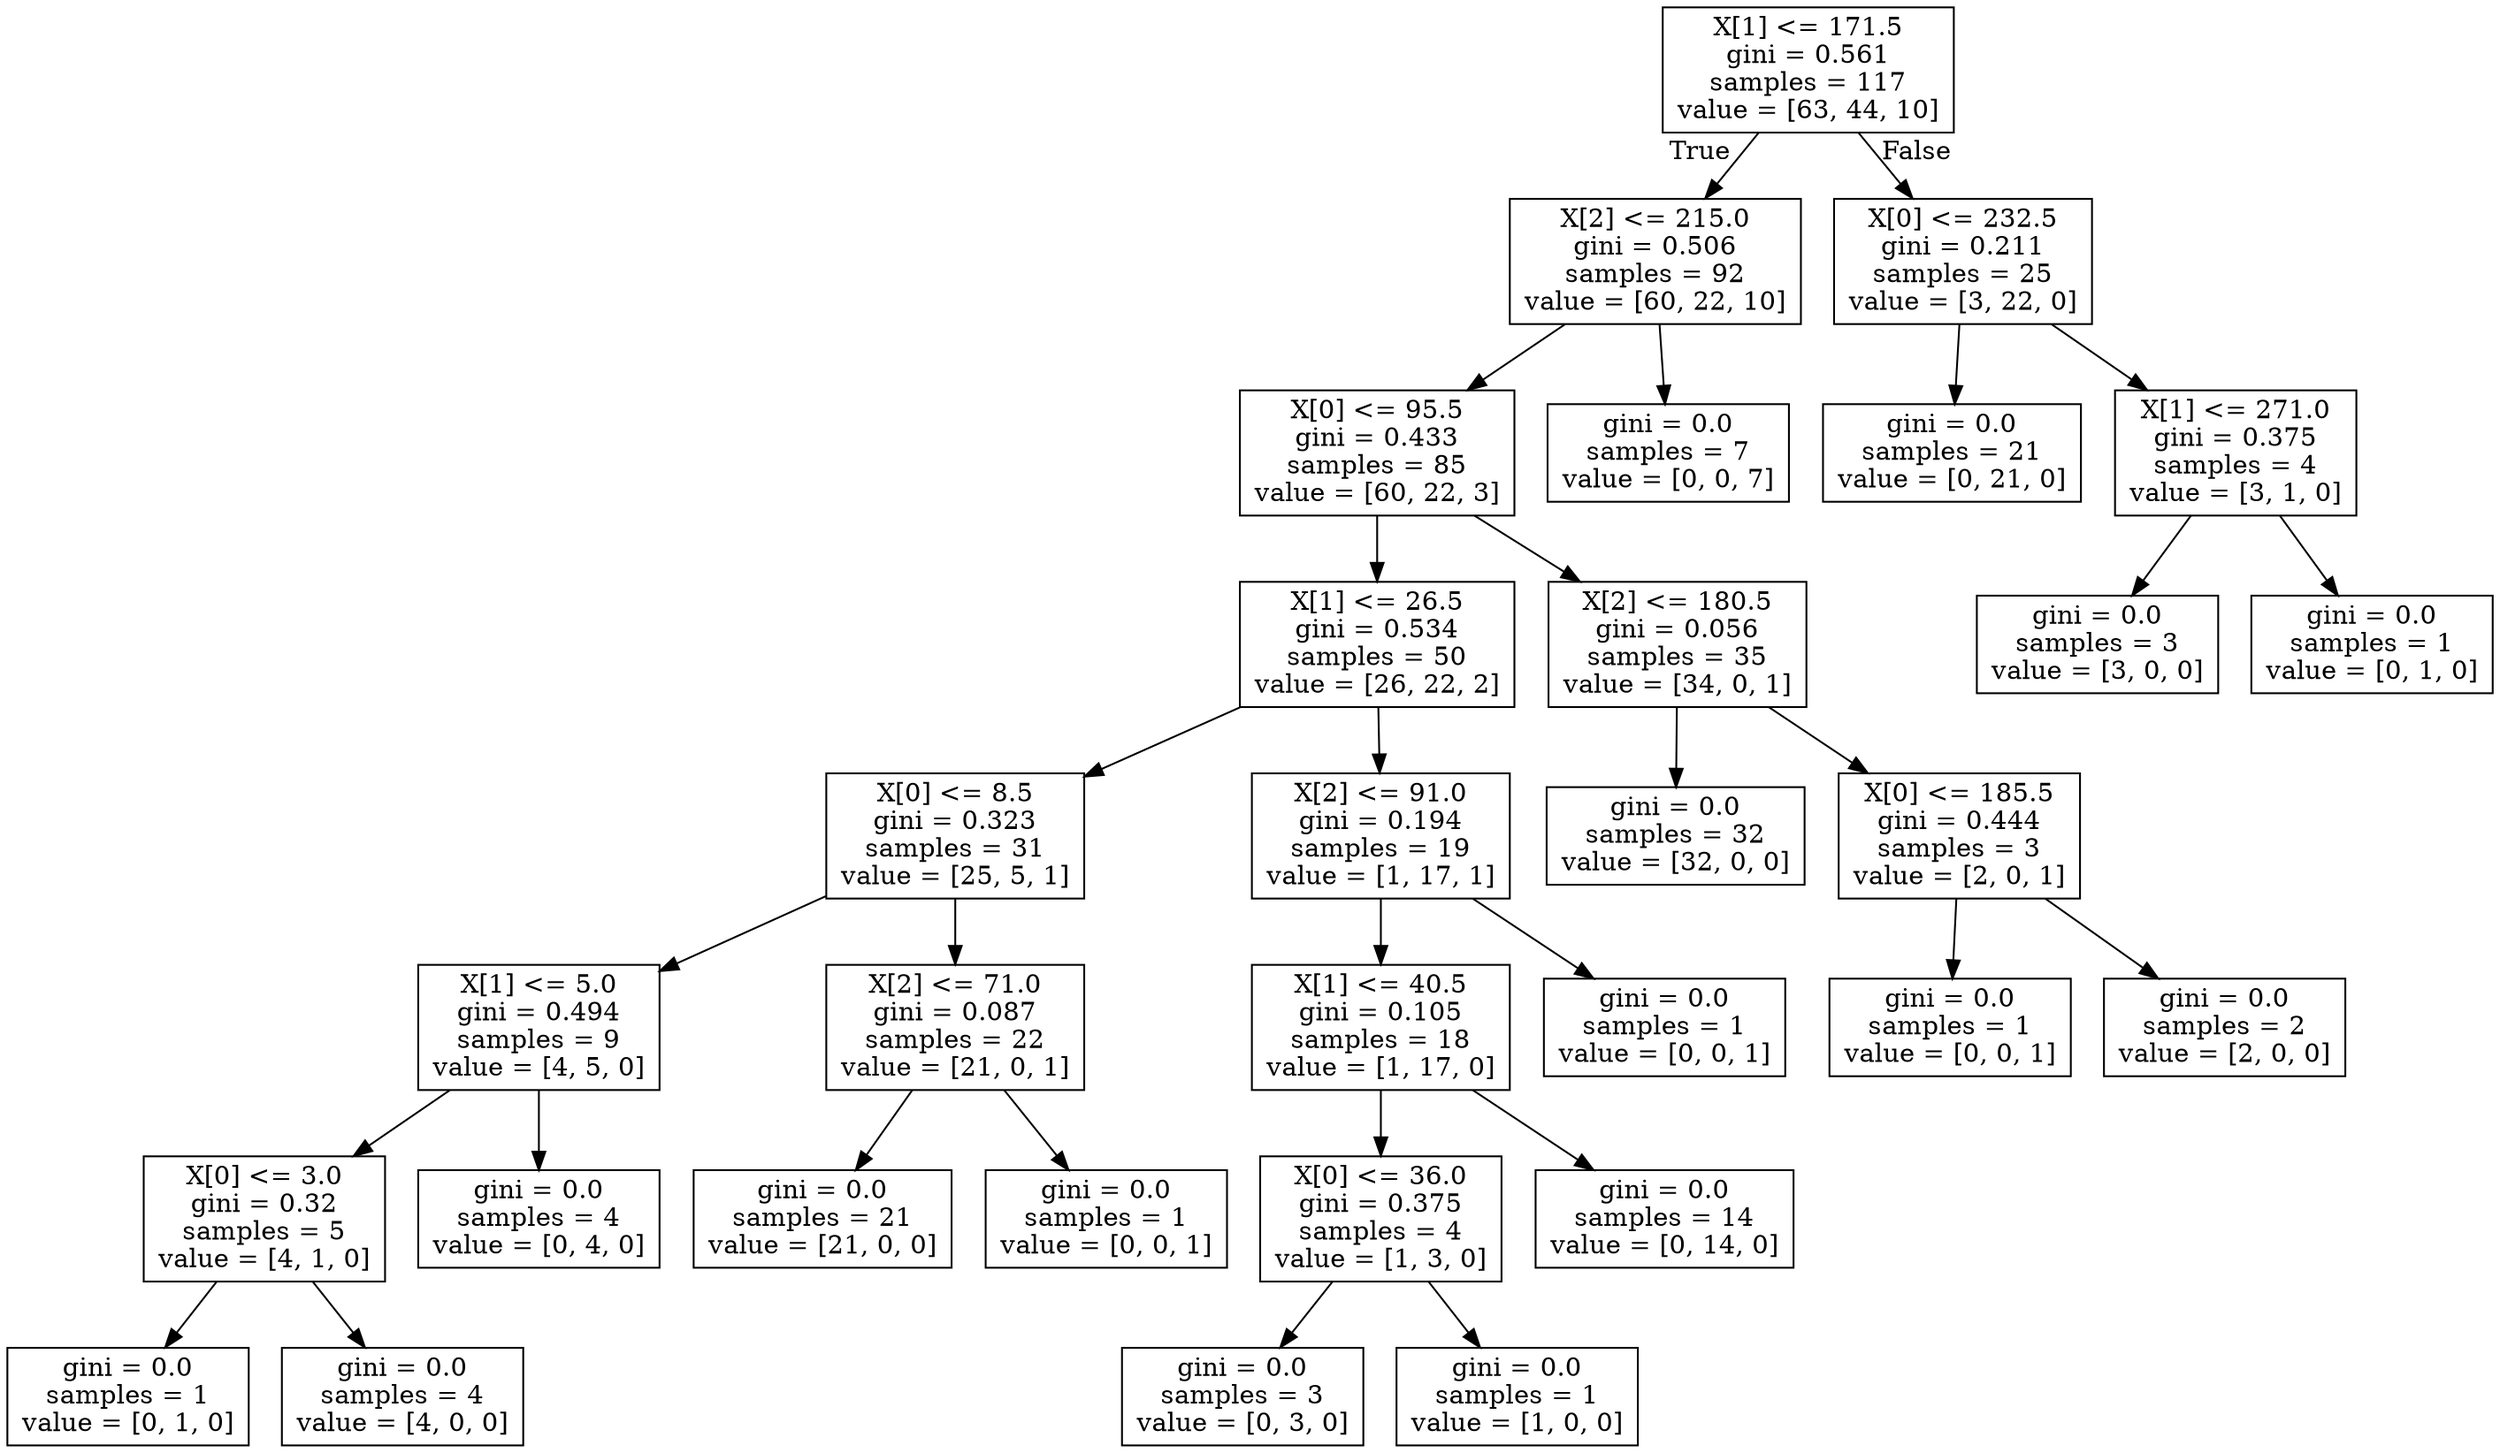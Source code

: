 digraph Tree {
node [shape=box] ;
0 [label="X[1] <= 171.5\ngini = 0.561\nsamples = 117\nvalue = [63, 44, 10]"] ;
1 [label="X[2] <= 215.0\ngini = 0.506\nsamples = 92\nvalue = [60, 22, 10]"] ;
0 -> 1 [labeldistance=2.5, labelangle=45, headlabel="True"] ;
2 [label="X[0] <= 95.5\ngini = 0.433\nsamples = 85\nvalue = [60, 22, 3]"] ;
1 -> 2 ;
3 [label="X[1] <= 26.5\ngini = 0.534\nsamples = 50\nvalue = [26, 22, 2]"] ;
2 -> 3 ;
4 [label="X[0] <= 8.5\ngini = 0.323\nsamples = 31\nvalue = [25, 5, 1]"] ;
3 -> 4 ;
5 [label="X[1] <= 5.0\ngini = 0.494\nsamples = 9\nvalue = [4, 5, 0]"] ;
4 -> 5 ;
6 [label="X[0] <= 3.0\ngini = 0.32\nsamples = 5\nvalue = [4, 1, 0]"] ;
5 -> 6 ;
7 [label="gini = 0.0\nsamples = 1\nvalue = [0, 1, 0]"] ;
6 -> 7 ;
8 [label="gini = 0.0\nsamples = 4\nvalue = [4, 0, 0]"] ;
6 -> 8 ;
9 [label="gini = 0.0\nsamples = 4\nvalue = [0, 4, 0]"] ;
5 -> 9 ;
10 [label="X[2] <= 71.0\ngini = 0.087\nsamples = 22\nvalue = [21, 0, 1]"] ;
4 -> 10 ;
11 [label="gini = 0.0\nsamples = 21\nvalue = [21, 0, 0]"] ;
10 -> 11 ;
12 [label="gini = 0.0\nsamples = 1\nvalue = [0, 0, 1]"] ;
10 -> 12 ;
13 [label="X[2] <= 91.0\ngini = 0.194\nsamples = 19\nvalue = [1, 17, 1]"] ;
3 -> 13 ;
14 [label="X[1] <= 40.5\ngini = 0.105\nsamples = 18\nvalue = [1, 17, 0]"] ;
13 -> 14 ;
15 [label="X[0] <= 36.0\ngini = 0.375\nsamples = 4\nvalue = [1, 3, 0]"] ;
14 -> 15 ;
16 [label="gini = 0.0\nsamples = 3\nvalue = [0, 3, 0]"] ;
15 -> 16 ;
17 [label="gini = 0.0\nsamples = 1\nvalue = [1, 0, 0]"] ;
15 -> 17 ;
18 [label="gini = 0.0\nsamples = 14\nvalue = [0, 14, 0]"] ;
14 -> 18 ;
19 [label="gini = 0.0\nsamples = 1\nvalue = [0, 0, 1]"] ;
13 -> 19 ;
20 [label="X[2] <= 180.5\ngini = 0.056\nsamples = 35\nvalue = [34, 0, 1]"] ;
2 -> 20 ;
21 [label="gini = 0.0\nsamples = 32\nvalue = [32, 0, 0]"] ;
20 -> 21 ;
22 [label="X[0] <= 185.5\ngini = 0.444\nsamples = 3\nvalue = [2, 0, 1]"] ;
20 -> 22 ;
23 [label="gini = 0.0\nsamples = 1\nvalue = [0, 0, 1]"] ;
22 -> 23 ;
24 [label="gini = 0.0\nsamples = 2\nvalue = [2, 0, 0]"] ;
22 -> 24 ;
25 [label="gini = 0.0\nsamples = 7\nvalue = [0, 0, 7]"] ;
1 -> 25 ;
26 [label="X[0] <= 232.5\ngini = 0.211\nsamples = 25\nvalue = [3, 22, 0]"] ;
0 -> 26 [labeldistance=2.5, labelangle=-45, headlabel="False"] ;
27 [label="gini = 0.0\nsamples = 21\nvalue = [0, 21, 0]"] ;
26 -> 27 ;
28 [label="X[1] <= 271.0\ngini = 0.375\nsamples = 4\nvalue = [3, 1, 0]"] ;
26 -> 28 ;
29 [label="gini = 0.0\nsamples = 3\nvalue = [3, 0, 0]"] ;
28 -> 29 ;
30 [label="gini = 0.0\nsamples = 1\nvalue = [0, 1, 0]"] ;
28 -> 30 ;
}